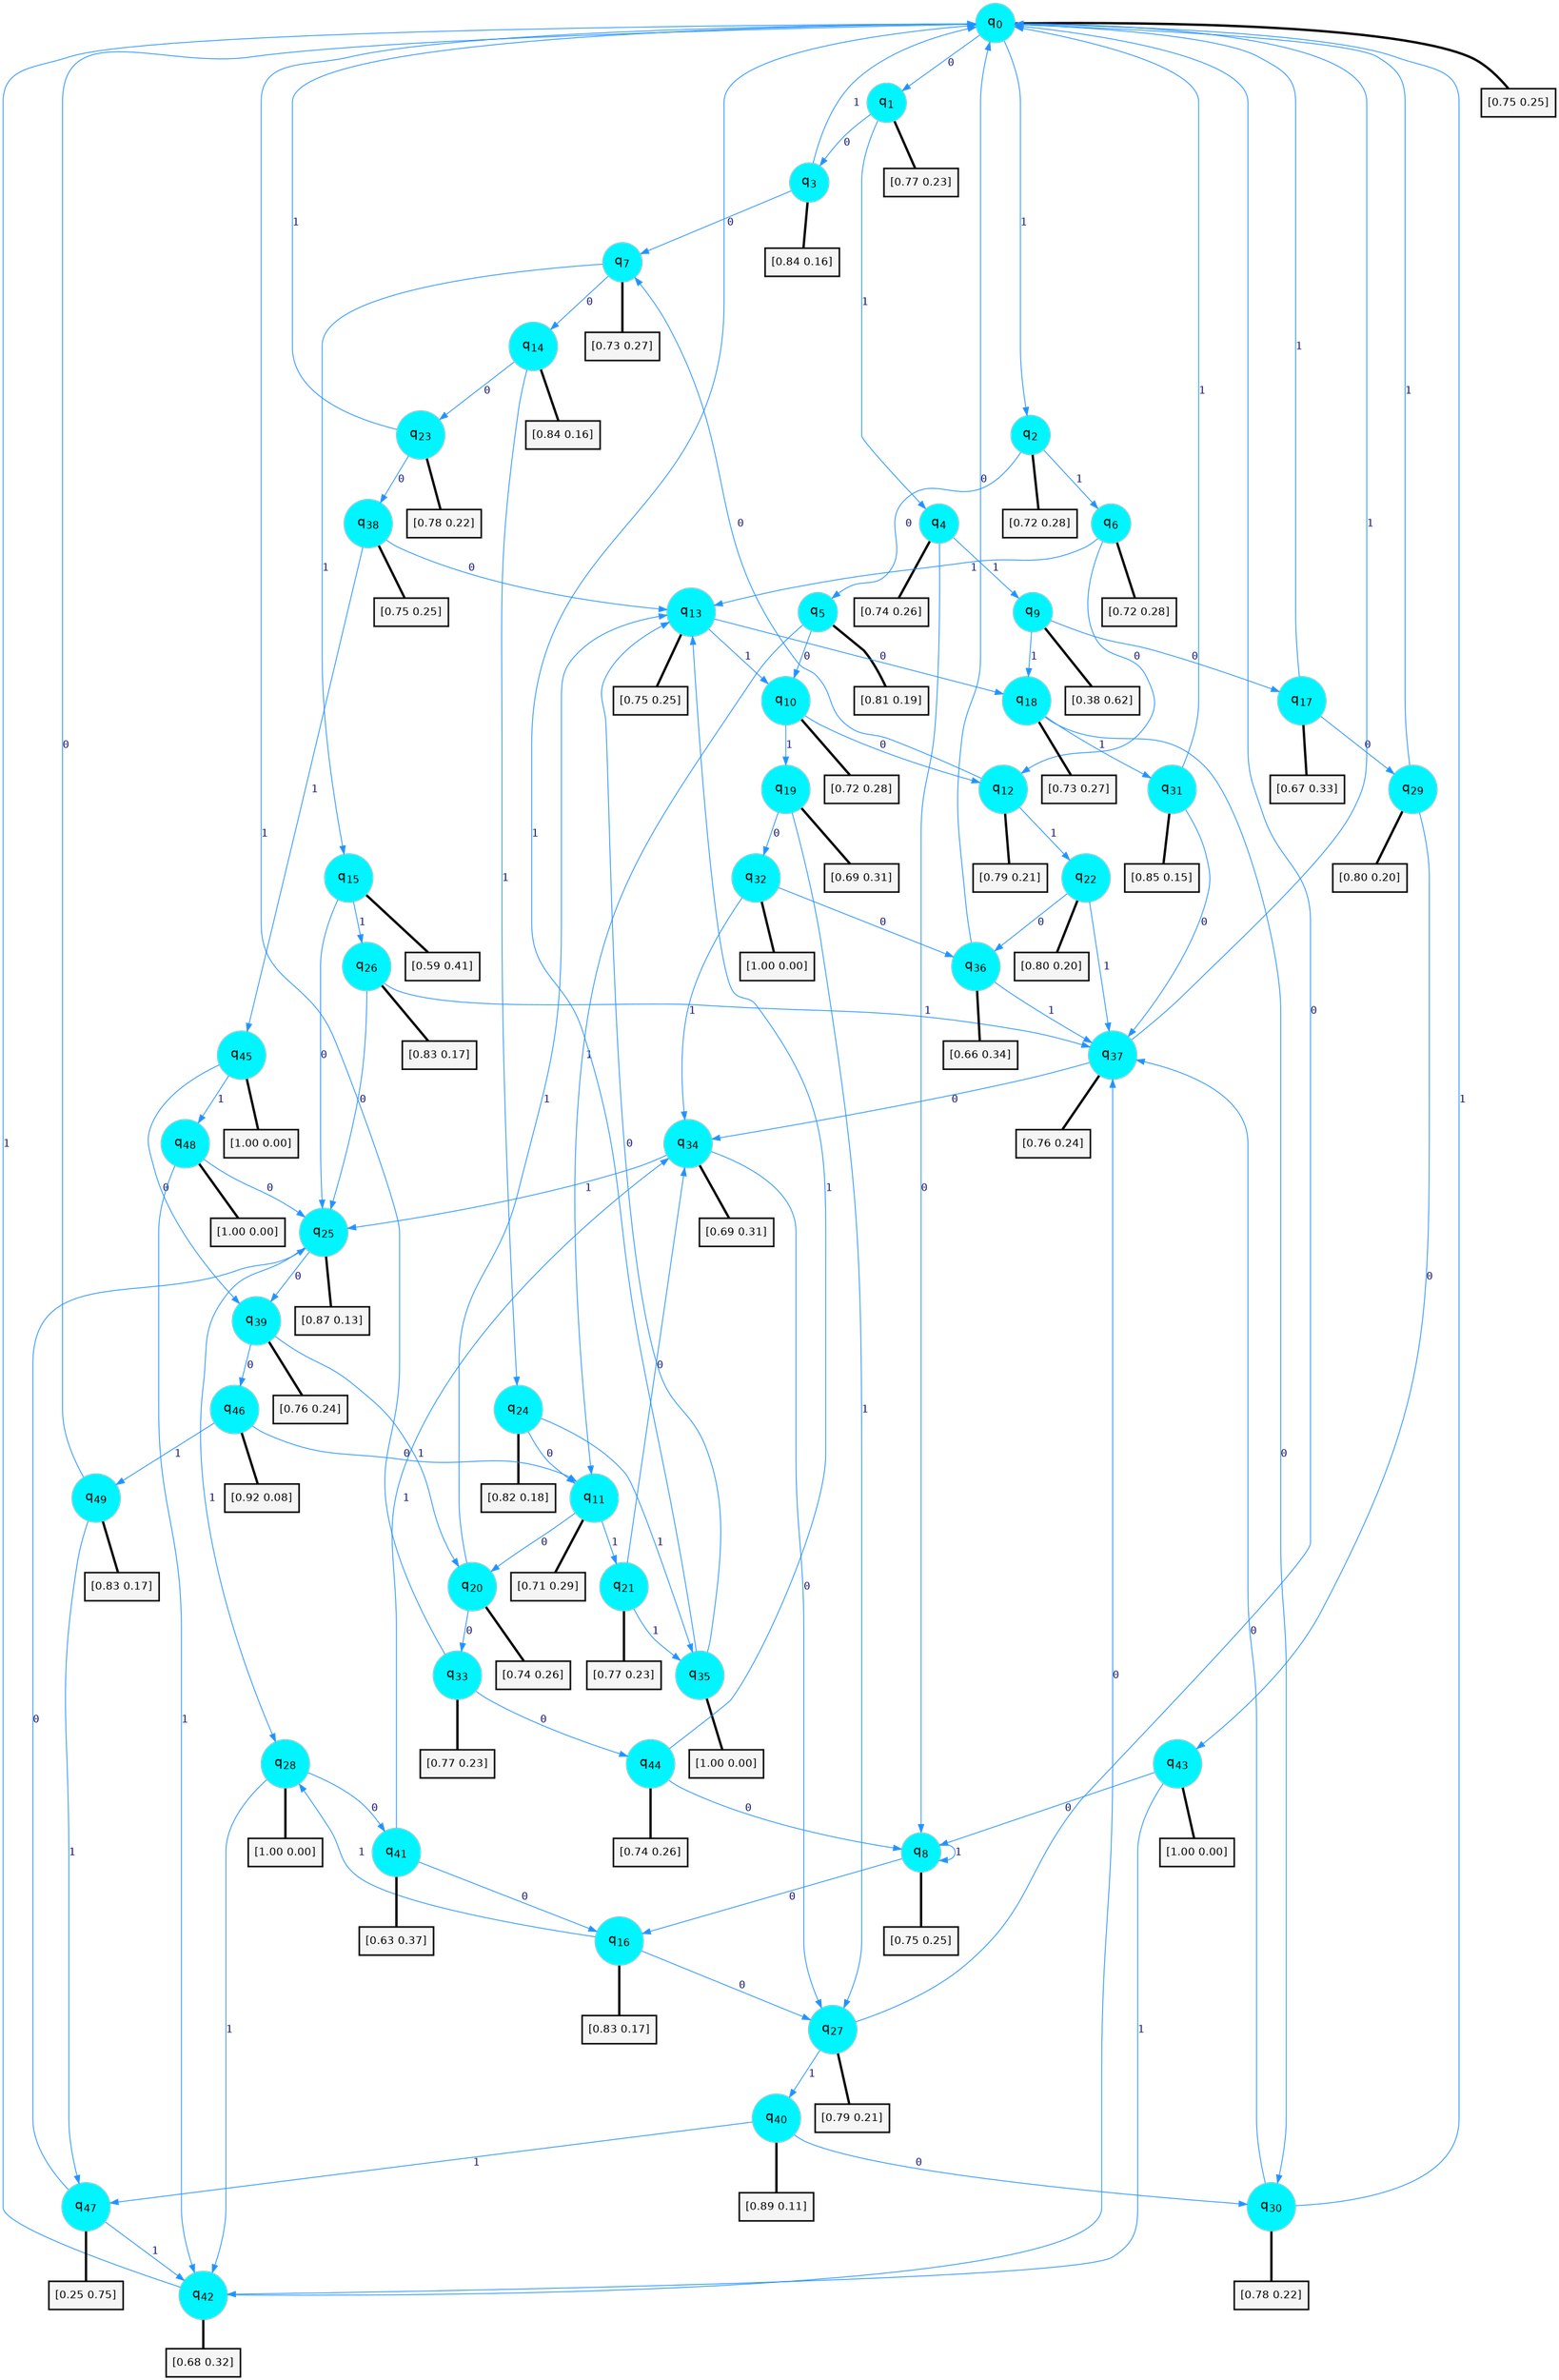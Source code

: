 digraph G {
graph [
bgcolor=transparent, dpi=300, rankdir=TD, size="40,25"];
node [
color=gray, fillcolor=turquoise1, fontcolor=black, fontname=Helvetica, fontsize=16, fontweight=bold, shape=circle, style=filled];
edge [
arrowsize=1, color=dodgerblue1, fontcolor=midnightblue, fontname=courier, fontweight=bold, penwidth=1, style=solid, weight=20];
0[label=<q<SUB>0</SUB>>];
1[label=<q<SUB>1</SUB>>];
2[label=<q<SUB>2</SUB>>];
3[label=<q<SUB>3</SUB>>];
4[label=<q<SUB>4</SUB>>];
5[label=<q<SUB>5</SUB>>];
6[label=<q<SUB>6</SUB>>];
7[label=<q<SUB>7</SUB>>];
8[label=<q<SUB>8</SUB>>];
9[label=<q<SUB>9</SUB>>];
10[label=<q<SUB>10</SUB>>];
11[label=<q<SUB>11</SUB>>];
12[label=<q<SUB>12</SUB>>];
13[label=<q<SUB>13</SUB>>];
14[label=<q<SUB>14</SUB>>];
15[label=<q<SUB>15</SUB>>];
16[label=<q<SUB>16</SUB>>];
17[label=<q<SUB>17</SUB>>];
18[label=<q<SUB>18</SUB>>];
19[label=<q<SUB>19</SUB>>];
20[label=<q<SUB>20</SUB>>];
21[label=<q<SUB>21</SUB>>];
22[label=<q<SUB>22</SUB>>];
23[label=<q<SUB>23</SUB>>];
24[label=<q<SUB>24</SUB>>];
25[label=<q<SUB>25</SUB>>];
26[label=<q<SUB>26</SUB>>];
27[label=<q<SUB>27</SUB>>];
28[label=<q<SUB>28</SUB>>];
29[label=<q<SUB>29</SUB>>];
30[label=<q<SUB>30</SUB>>];
31[label=<q<SUB>31</SUB>>];
32[label=<q<SUB>32</SUB>>];
33[label=<q<SUB>33</SUB>>];
34[label=<q<SUB>34</SUB>>];
35[label=<q<SUB>35</SUB>>];
36[label=<q<SUB>36</SUB>>];
37[label=<q<SUB>37</SUB>>];
38[label=<q<SUB>38</SUB>>];
39[label=<q<SUB>39</SUB>>];
40[label=<q<SUB>40</SUB>>];
41[label=<q<SUB>41</SUB>>];
42[label=<q<SUB>42</SUB>>];
43[label=<q<SUB>43</SUB>>];
44[label=<q<SUB>44</SUB>>];
45[label=<q<SUB>45</SUB>>];
46[label=<q<SUB>46</SUB>>];
47[label=<q<SUB>47</SUB>>];
48[label=<q<SUB>48</SUB>>];
49[label=<q<SUB>49</SUB>>];
50[label="[0.75 0.25]", shape=box,fontcolor=black, fontname=Helvetica, fontsize=14, penwidth=2, fillcolor=whitesmoke,color=black];
51[label="[0.77 0.23]", shape=box,fontcolor=black, fontname=Helvetica, fontsize=14, penwidth=2, fillcolor=whitesmoke,color=black];
52[label="[0.72 0.28]", shape=box,fontcolor=black, fontname=Helvetica, fontsize=14, penwidth=2, fillcolor=whitesmoke,color=black];
53[label="[0.84 0.16]", shape=box,fontcolor=black, fontname=Helvetica, fontsize=14, penwidth=2, fillcolor=whitesmoke,color=black];
54[label="[0.74 0.26]", shape=box,fontcolor=black, fontname=Helvetica, fontsize=14, penwidth=2, fillcolor=whitesmoke,color=black];
55[label="[0.81 0.19]", shape=box,fontcolor=black, fontname=Helvetica, fontsize=14, penwidth=2, fillcolor=whitesmoke,color=black];
56[label="[0.72 0.28]", shape=box,fontcolor=black, fontname=Helvetica, fontsize=14, penwidth=2, fillcolor=whitesmoke,color=black];
57[label="[0.73 0.27]", shape=box,fontcolor=black, fontname=Helvetica, fontsize=14, penwidth=2, fillcolor=whitesmoke,color=black];
58[label="[0.75 0.25]", shape=box,fontcolor=black, fontname=Helvetica, fontsize=14, penwidth=2, fillcolor=whitesmoke,color=black];
59[label="[0.38 0.62]", shape=box,fontcolor=black, fontname=Helvetica, fontsize=14, penwidth=2, fillcolor=whitesmoke,color=black];
60[label="[0.72 0.28]", shape=box,fontcolor=black, fontname=Helvetica, fontsize=14, penwidth=2, fillcolor=whitesmoke,color=black];
61[label="[0.71 0.29]", shape=box,fontcolor=black, fontname=Helvetica, fontsize=14, penwidth=2, fillcolor=whitesmoke,color=black];
62[label="[0.79 0.21]", shape=box,fontcolor=black, fontname=Helvetica, fontsize=14, penwidth=2, fillcolor=whitesmoke,color=black];
63[label="[0.75 0.25]", shape=box,fontcolor=black, fontname=Helvetica, fontsize=14, penwidth=2, fillcolor=whitesmoke,color=black];
64[label="[0.84 0.16]", shape=box,fontcolor=black, fontname=Helvetica, fontsize=14, penwidth=2, fillcolor=whitesmoke,color=black];
65[label="[0.59 0.41]", shape=box,fontcolor=black, fontname=Helvetica, fontsize=14, penwidth=2, fillcolor=whitesmoke,color=black];
66[label="[0.83 0.17]", shape=box,fontcolor=black, fontname=Helvetica, fontsize=14, penwidth=2, fillcolor=whitesmoke,color=black];
67[label="[0.67 0.33]", shape=box,fontcolor=black, fontname=Helvetica, fontsize=14, penwidth=2, fillcolor=whitesmoke,color=black];
68[label="[0.73 0.27]", shape=box,fontcolor=black, fontname=Helvetica, fontsize=14, penwidth=2, fillcolor=whitesmoke,color=black];
69[label="[0.69 0.31]", shape=box,fontcolor=black, fontname=Helvetica, fontsize=14, penwidth=2, fillcolor=whitesmoke,color=black];
70[label="[0.74 0.26]", shape=box,fontcolor=black, fontname=Helvetica, fontsize=14, penwidth=2, fillcolor=whitesmoke,color=black];
71[label="[0.77 0.23]", shape=box,fontcolor=black, fontname=Helvetica, fontsize=14, penwidth=2, fillcolor=whitesmoke,color=black];
72[label="[0.80 0.20]", shape=box,fontcolor=black, fontname=Helvetica, fontsize=14, penwidth=2, fillcolor=whitesmoke,color=black];
73[label="[0.78 0.22]", shape=box,fontcolor=black, fontname=Helvetica, fontsize=14, penwidth=2, fillcolor=whitesmoke,color=black];
74[label="[0.82 0.18]", shape=box,fontcolor=black, fontname=Helvetica, fontsize=14, penwidth=2, fillcolor=whitesmoke,color=black];
75[label="[0.87 0.13]", shape=box,fontcolor=black, fontname=Helvetica, fontsize=14, penwidth=2, fillcolor=whitesmoke,color=black];
76[label="[0.83 0.17]", shape=box,fontcolor=black, fontname=Helvetica, fontsize=14, penwidth=2, fillcolor=whitesmoke,color=black];
77[label="[0.79 0.21]", shape=box,fontcolor=black, fontname=Helvetica, fontsize=14, penwidth=2, fillcolor=whitesmoke,color=black];
78[label="[1.00 0.00]", shape=box,fontcolor=black, fontname=Helvetica, fontsize=14, penwidth=2, fillcolor=whitesmoke,color=black];
79[label="[0.80 0.20]", shape=box,fontcolor=black, fontname=Helvetica, fontsize=14, penwidth=2, fillcolor=whitesmoke,color=black];
80[label="[0.78 0.22]", shape=box,fontcolor=black, fontname=Helvetica, fontsize=14, penwidth=2, fillcolor=whitesmoke,color=black];
81[label="[0.85 0.15]", shape=box,fontcolor=black, fontname=Helvetica, fontsize=14, penwidth=2, fillcolor=whitesmoke,color=black];
82[label="[1.00 0.00]", shape=box,fontcolor=black, fontname=Helvetica, fontsize=14, penwidth=2, fillcolor=whitesmoke,color=black];
83[label="[0.77 0.23]", shape=box,fontcolor=black, fontname=Helvetica, fontsize=14, penwidth=2, fillcolor=whitesmoke,color=black];
84[label="[0.69 0.31]", shape=box,fontcolor=black, fontname=Helvetica, fontsize=14, penwidth=2, fillcolor=whitesmoke,color=black];
85[label="[1.00 0.00]", shape=box,fontcolor=black, fontname=Helvetica, fontsize=14, penwidth=2, fillcolor=whitesmoke,color=black];
86[label="[0.66 0.34]", shape=box,fontcolor=black, fontname=Helvetica, fontsize=14, penwidth=2, fillcolor=whitesmoke,color=black];
87[label="[0.76 0.24]", shape=box,fontcolor=black, fontname=Helvetica, fontsize=14, penwidth=2, fillcolor=whitesmoke,color=black];
88[label="[0.75 0.25]", shape=box,fontcolor=black, fontname=Helvetica, fontsize=14, penwidth=2, fillcolor=whitesmoke,color=black];
89[label="[0.76 0.24]", shape=box,fontcolor=black, fontname=Helvetica, fontsize=14, penwidth=2, fillcolor=whitesmoke,color=black];
90[label="[0.89 0.11]", shape=box,fontcolor=black, fontname=Helvetica, fontsize=14, penwidth=2, fillcolor=whitesmoke,color=black];
91[label="[0.63 0.37]", shape=box,fontcolor=black, fontname=Helvetica, fontsize=14, penwidth=2, fillcolor=whitesmoke,color=black];
92[label="[0.68 0.32]", shape=box,fontcolor=black, fontname=Helvetica, fontsize=14, penwidth=2, fillcolor=whitesmoke,color=black];
93[label="[1.00 0.00]", shape=box,fontcolor=black, fontname=Helvetica, fontsize=14, penwidth=2, fillcolor=whitesmoke,color=black];
94[label="[0.74 0.26]", shape=box,fontcolor=black, fontname=Helvetica, fontsize=14, penwidth=2, fillcolor=whitesmoke,color=black];
95[label="[1.00 0.00]", shape=box,fontcolor=black, fontname=Helvetica, fontsize=14, penwidth=2, fillcolor=whitesmoke,color=black];
96[label="[0.92 0.08]", shape=box,fontcolor=black, fontname=Helvetica, fontsize=14, penwidth=2, fillcolor=whitesmoke,color=black];
97[label="[0.25 0.75]", shape=box,fontcolor=black, fontname=Helvetica, fontsize=14, penwidth=2, fillcolor=whitesmoke,color=black];
98[label="[1.00 0.00]", shape=box,fontcolor=black, fontname=Helvetica, fontsize=14, penwidth=2, fillcolor=whitesmoke,color=black];
99[label="[0.83 0.17]", shape=box,fontcolor=black, fontname=Helvetica, fontsize=14, penwidth=2, fillcolor=whitesmoke,color=black];
0->1 [label=0];
0->2 [label=1];
0->50 [arrowhead=none, penwidth=3,color=black];
1->3 [label=0];
1->4 [label=1];
1->51 [arrowhead=none, penwidth=3,color=black];
2->5 [label=0];
2->6 [label=1];
2->52 [arrowhead=none, penwidth=3,color=black];
3->7 [label=0];
3->0 [label=1];
3->53 [arrowhead=none, penwidth=3,color=black];
4->8 [label=0];
4->9 [label=1];
4->54 [arrowhead=none, penwidth=3,color=black];
5->10 [label=0];
5->11 [label=1];
5->55 [arrowhead=none, penwidth=3,color=black];
6->12 [label=0];
6->13 [label=1];
6->56 [arrowhead=none, penwidth=3,color=black];
7->14 [label=0];
7->15 [label=1];
7->57 [arrowhead=none, penwidth=3,color=black];
8->16 [label=0];
8->8 [label=1];
8->58 [arrowhead=none, penwidth=3,color=black];
9->17 [label=0];
9->18 [label=1];
9->59 [arrowhead=none, penwidth=3,color=black];
10->12 [label=0];
10->19 [label=1];
10->60 [arrowhead=none, penwidth=3,color=black];
11->20 [label=0];
11->21 [label=1];
11->61 [arrowhead=none, penwidth=3,color=black];
12->7 [label=0];
12->22 [label=1];
12->62 [arrowhead=none, penwidth=3,color=black];
13->18 [label=0];
13->10 [label=1];
13->63 [arrowhead=none, penwidth=3,color=black];
14->23 [label=0];
14->24 [label=1];
14->64 [arrowhead=none, penwidth=3,color=black];
15->25 [label=0];
15->26 [label=1];
15->65 [arrowhead=none, penwidth=3,color=black];
16->27 [label=0];
16->28 [label=1];
16->66 [arrowhead=none, penwidth=3,color=black];
17->29 [label=0];
17->0 [label=1];
17->67 [arrowhead=none, penwidth=3,color=black];
18->30 [label=0];
18->31 [label=1];
18->68 [arrowhead=none, penwidth=3,color=black];
19->32 [label=0];
19->27 [label=1];
19->69 [arrowhead=none, penwidth=3,color=black];
20->33 [label=0];
20->13 [label=1];
20->70 [arrowhead=none, penwidth=3,color=black];
21->34 [label=0];
21->35 [label=1];
21->71 [arrowhead=none, penwidth=3,color=black];
22->36 [label=0];
22->37 [label=1];
22->72 [arrowhead=none, penwidth=3,color=black];
23->38 [label=0];
23->0 [label=1];
23->73 [arrowhead=none, penwidth=3,color=black];
24->11 [label=0];
24->35 [label=1];
24->74 [arrowhead=none, penwidth=3,color=black];
25->39 [label=0];
25->28 [label=1];
25->75 [arrowhead=none, penwidth=3,color=black];
26->25 [label=0];
26->37 [label=1];
26->76 [arrowhead=none, penwidth=3,color=black];
27->0 [label=0];
27->40 [label=1];
27->77 [arrowhead=none, penwidth=3,color=black];
28->41 [label=0];
28->42 [label=1];
28->78 [arrowhead=none, penwidth=3,color=black];
29->43 [label=0];
29->0 [label=1];
29->79 [arrowhead=none, penwidth=3,color=black];
30->37 [label=0];
30->0 [label=1];
30->80 [arrowhead=none, penwidth=3,color=black];
31->37 [label=0];
31->0 [label=1];
31->81 [arrowhead=none, penwidth=3,color=black];
32->36 [label=0];
32->34 [label=1];
32->82 [arrowhead=none, penwidth=3,color=black];
33->44 [label=0];
33->0 [label=1];
33->83 [arrowhead=none, penwidth=3,color=black];
34->27 [label=0];
34->25 [label=1];
34->84 [arrowhead=none, penwidth=3,color=black];
35->13 [label=0];
35->0 [label=1];
35->85 [arrowhead=none, penwidth=3,color=black];
36->0 [label=0];
36->37 [label=1];
36->86 [arrowhead=none, penwidth=3,color=black];
37->34 [label=0];
37->0 [label=1];
37->87 [arrowhead=none, penwidth=3,color=black];
38->13 [label=0];
38->45 [label=1];
38->88 [arrowhead=none, penwidth=3,color=black];
39->46 [label=0];
39->20 [label=1];
39->89 [arrowhead=none, penwidth=3,color=black];
40->30 [label=0];
40->47 [label=1];
40->90 [arrowhead=none, penwidth=3,color=black];
41->16 [label=0];
41->34 [label=1];
41->91 [arrowhead=none, penwidth=3,color=black];
42->37 [label=0];
42->0 [label=1];
42->92 [arrowhead=none, penwidth=3,color=black];
43->8 [label=0];
43->42 [label=1];
43->93 [arrowhead=none, penwidth=3,color=black];
44->8 [label=0];
44->13 [label=1];
44->94 [arrowhead=none, penwidth=3,color=black];
45->39 [label=0];
45->48 [label=1];
45->95 [arrowhead=none, penwidth=3,color=black];
46->11 [label=0];
46->49 [label=1];
46->96 [arrowhead=none, penwidth=3,color=black];
47->25 [label=0];
47->42 [label=1];
47->97 [arrowhead=none, penwidth=3,color=black];
48->25 [label=0];
48->42 [label=1];
48->98 [arrowhead=none, penwidth=3,color=black];
49->0 [label=0];
49->47 [label=1];
49->99 [arrowhead=none, penwidth=3,color=black];
}
